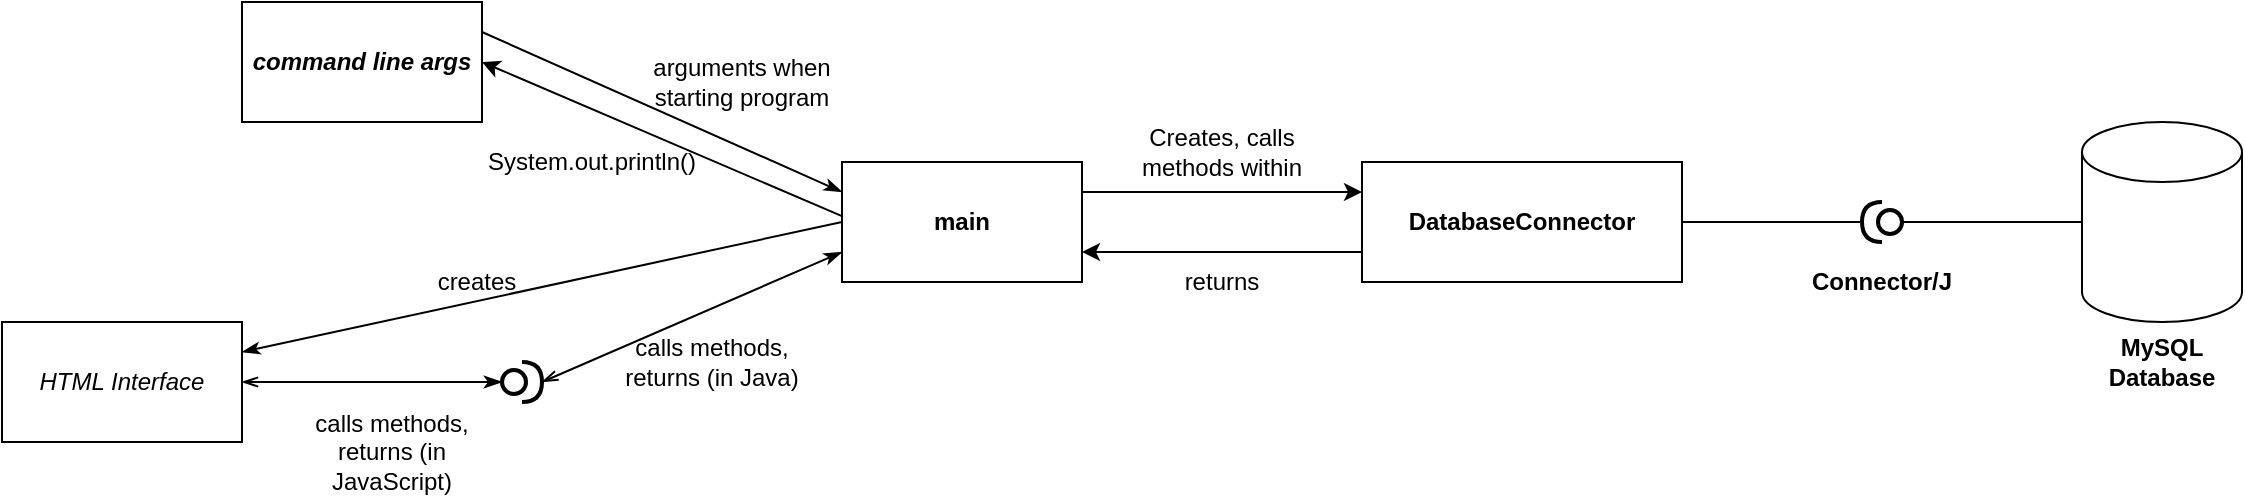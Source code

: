 <mxfile version="16.5.1" type="device"><diagram id="Gd79hReGDYZfW1ElFsxS" name="Page-1"><mxGraphModel dx="1778" dy="1081" grid="1" gridSize="10" guides="1" tooltips="1" connect="1" arrows="1" fold="1" page="1" pageScale="1" pageWidth="1600" pageHeight="1200" math="0" shadow="0"><root><mxCell id="0"/><mxCell id="1" parent="0"/><mxCell id="KhfsNQrQLIjB_zlTefQr-6" style="edgeStyle=orthogonalEdgeStyle;rounded=0;orthogonalLoop=1;jettySize=auto;html=1;exitX=1;exitY=0.25;exitDx=0;exitDy=0;entryX=0;entryY=0.25;entryDx=0;entryDy=0;" edge="1" parent="1" source="KhfsNQrQLIjB_zlTefQr-1" target="KhfsNQrQLIjB_zlTefQr-2"><mxGeometry relative="1" as="geometry"/></mxCell><mxCell id="KhfsNQrQLIjB_zlTefQr-21" style="edgeStyle=none;rounded=0;orthogonalLoop=1;jettySize=auto;html=1;exitX=0;exitY=0.451;exitDx=0;exitDy=0;entryX=1;entryY=0.5;entryDx=0;entryDy=0;endArrow=classic;endFill=1;strokeColor=#000000;exitPerimeter=0;" edge="1" parent="1" source="KhfsNQrQLIjB_zlTefQr-1" target="KhfsNQrQLIjB_zlTefQr-4"><mxGeometry relative="1" as="geometry"/></mxCell><mxCell id="KhfsNQrQLIjB_zlTefQr-30" style="edgeStyle=none;rounded=0;orthogonalLoop=1;jettySize=auto;html=1;exitX=0;exitY=0.5;exitDx=0;exitDy=0;entryX=1;entryY=0.25;entryDx=0;entryDy=0;startArrow=none;startFill=0;endArrow=classicThin;endFill=1;strokeColor=#000000;" edge="1" parent="1" source="KhfsNQrQLIjB_zlTefQr-1" target="KhfsNQrQLIjB_zlTefQr-5"><mxGeometry relative="1" as="geometry"/></mxCell><mxCell id="KhfsNQrQLIjB_zlTefQr-1" value="&lt;b&gt;main&lt;/b&gt;" style="rounded=0;whiteSpace=wrap;html=1;" vertex="1" parent="1"><mxGeometry x="500" y="410" width="120" height="60" as="geometry"/></mxCell><mxCell id="KhfsNQrQLIjB_zlTefQr-7" style="edgeStyle=orthogonalEdgeStyle;rounded=0;orthogonalLoop=1;jettySize=auto;html=1;exitX=0;exitY=0.75;exitDx=0;exitDy=0;entryX=1;entryY=0.75;entryDx=0;entryDy=0;" edge="1" parent="1" source="KhfsNQrQLIjB_zlTefQr-2" target="KhfsNQrQLIjB_zlTefQr-1"><mxGeometry relative="1" as="geometry"/></mxCell><mxCell id="KhfsNQrQLIjB_zlTefQr-9" style="edgeStyle=orthogonalEdgeStyle;rounded=0;orthogonalLoop=1;jettySize=auto;html=1;exitX=1;exitY=0.5;exitDx=0;exitDy=0;entryX=1;entryY=0.5;entryDx=0;entryDy=0;entryPerimeter=0;endArrow=none;endFill=0;fillColor=#e1d5e7;strokeColor=#000000;" edge="1" parent="1" source="KhfsNQrQLIjB_zlTefQr-2" target="KhfsNQrQLIjB_zlTefQr-8"><mxGeometry relative="1" as="geometry"/></mxCell><mxCell id="KhfsNQrQLIjB_zlTefQr-2" value="&lt;b&gt;DatabaseConnector&lt;/b&gt;" style="rounded=0;whiteSpace=wrap;html=1;" vertex="1" parent="1"><mxGeometry x="760" y="410" width="160" height="60" as="geometry"/></mxCell><mxCell id="KhfsNQrQLIjB_zlTefQr-20" style="edgeStyle=none;rounded=0;orthogonalLoop=1;jettySize=auto;html=1;exitX=1;exitY=0.25;exitDx=0;exitDy=0;entryX=0;entryY=0.25;entryDx=0;entryDy=0;endArrow=classicThin;endFill=1;strokeColor=#000000;startArrow=none;startFill=0;" edge="1" parent="1" source="KhfsNQrQLIjB_zlTefQr-4" target="KhfsNQrQLIjB_zlTefQr-1"><mxGeometry relative="1" as="geometry"/></mxCell><mxCell id="KhfsNQrQLIjB_zlTefQr-4" value="&lt;b&gt;&lt;i&gt;command line args&lt;/i&gt;&lt;/b&gt;" style="rounded=0;whiteSpace=wrap;html=1;" vertex="1" parent="1"><mxGeometry x="200" y="330" width="120" height="60" as="geometry"/></mxCell><mxCell id="KhfsNQrQLIjB_zlTefQr-32" style="edgeStyle=none;rounded=0;orthogonalLoop=1;jettySize=auto;html=1;exitX=1;exitY=0.5;exitDx=0;exitDy=0;entryX=0;entryY=0.5;entryDx=0;entryDy=0;entryPerimeter=0;startArrow=openThin;startFill=0;endArrow=classicThin;endFill=1;strokeColor=#000000;" edge="1" parent="1" source="KhfsNQrQLIjB_zlTefQr-5" target="KhfsNQrQLIjB_zlTefQr-29"><mxGeometry relative="1" as="geometry"/></mxCell><mxCell id="KhfsNQrQLIjB_zlTefQr-5" value="&lt;i&gt;HTML Interface&lt;/i&gt;" style="rounded=0;whiteSpace=wrap;html=1;" vertex="1" parent="1"><mxGeometry x="80" y="490" width="120" height="60" as="geometry"/></mxCell><mxCell id="KhfsNQrQLIjB_zlTefQr-11" style="edgeStyle=orthogonalEdgeStyle;rounded=0;orthogonalLoop=1;jettySize=auto;html=1;exitX=0;exitY=0.5;exitDx=0;exitDy=0;exitPerimeter=0;entryX=0;entryY=0.5;entryDx=0;entryDy=0;entryPerimeter=0;endArrow=none;endFill=0;strokeColor=#000000;" edge="1" parent="1" source="KhfsNQrQLIjB_zlTefQr-8" target="KhfsNQrQLIjB_zlTefQr-10"><mxGeometry relative="1" as="geometry"/></mxCell><mxCell id="KhfsNQrQLIjB_zlTefQr-8" value="" style="shape=providedRequiredInterface;html=1;verticalLabelPosition=bottom;sketch=0;strokeWidth=2;fillColor=default;rotation=-180;fontSize=10;strokeColor=default;" vertex="1" parent="1"><mxGeometry x="1010" y="430" width="20" height="20" as="geometry"/></mxCell><mxCell id="KhfsNQrQLIjB_zlTefQr-12" value="&lt;b&gt;MySQL Database&lt;/b&gt;" style="text;html=1;strokeColor=none;fillColor=none;align=center;verticalAlign=middle;whiteSpace=wrap;rounded=0;" vertex="1" parent="1"><mxGeometry x="1120" y="490" width="80" height="40" as="geometry"/></mxCell><mxCell id="KhfsNQrQLIjB_zlTefQr-14" value="&lt;b&gt;Connector/J&lt;/b&gt;" style="text;html=1;strokeColor=none;fillColor=none;align=center;verticalAlign=middle;whiteSpace=wrap;rounded=0;" vertex="1" parent="1"><mxGeometry x="980" y="450" width="80" height="40" as="geometry"/></mxCell><mxCell id="KhfsNQrQLIjB_zlTefQr-15" value="" style="group" vertex="1" connectable="0" parent="1"><mxGeometry x="1120" y="390" width="80" height="100" as="geometry"/></mxCell><mxCell id="KhfsNQrQLIjB_zlTefQr-10" value="" style="shape=cylinder3;whiteSpace=wrap;html=1;boundedLbl=1;backgroundOutline=1;size=15;" vertex="1" parent="KhfsNQrQLIjB_zlTefQr-15"><mxGeometry width="80" height="100" as="geometry"/></mxCell><mxCell id="KhfsNQrQLIjB_zlTefQr-13" value="" style="shape=image;verticalLabelPosition=bottom;labelBackgroundColor=default;verticalAlign=top;aspect=fixed;imageAspect=0;image=https://1000logos.net/wp-content/uploads/2020/08/MySQL-Logo.png;" vertex="1" parent="KhfsNQrQLIjB_zlTefQr-15"><mxGeometry y="40" width="80" height="50" as="geometry"/></mxCell><mxCell id="KhfsNQrQLIjB_zlTefQr-16" value="System.out.println()" style="text;html=1;strokeColor=none;fillColor=none;align=center;verticalAlign=middle;whiteSpace=wrap;rounded=0;" vertex="1" parent="1"><mxGeometry x="340" y="400" width="70" height="20" as="geometry"/></mxCell><mxCell id="KhfsNQrQLIjB_zlTefQr-17" value="returns" style="text;html=1;strokeColor=none;fillColor=none;align=center;verticalAlign=middle;whiteSpace=wrap;rounded=0;" vertex="1" parent="1"><mxGeometry x="630" y="455" width="120" height="30" as="geometry"/></mxCell><mxCell id="KhfsNQrQLIjB_zlTefQr-19" value="Creates, calls methods within" style="text;html=1;strokeColor=none;fillColor=none;align=center;verticalAlign=middle;whiteSpace=wrap;rounded=0;" vertex="1" parent="1"><mxGeometry x="630" y="390" width="120" height="30" as="geometry"/></mxCell><mxCell id="KhfsNQrQLIjB_zlTefQr-25" value="arguments when starting program" style="text;html=1;strokeColor=none;fillColor=none;align=center;verticalAlign=middle;whiteSpace=wrap;rounded=0;" vertex="1" parent="1"><mxGeometry x="390" y="355" width="120" height="30" as="geometry"/></mxCell><mxCell id="KhfsNQrQLIjB_zlTefQr-34" style="edgeStyle=none;rounded=0;orthogonalLoop=1;jettySize=auto;html=1;exitX=1;exitY=0.5;exitDx=0;exitDy=0;exitPerimeter=0;entryX=0;entryY=0.75;entryDx=0;entryDy=0;startArrow=openThin;startFill=0;endArrow=classicThin;endFill=1;strokeColor=#000000;" edge="1" parent="1" source="KhfsNQrQLIjB_zlTefQr-29" target="KhfsNQrQLIjB_zlTefQr-1"><mxGeometry relative="1" as="geometry"/></mxCell><mxCell id="KhfsNQrQLIjB_zlTefQr-29" value="" style="shape=providedRequiredInterface;html=1;verticalLabelPosition=bottom;sketch=0;strokeWidth=2;fillColor=default;rotation=0;fontSize=10;strokeColor=default;" vertex="1" parent="1"><mxGeometry x="330" y="510" width="20" height="20" as="geometry"/></mxCell><mxCell id="KhfsNQrQLIjB_zlTefQr-31" value="creates" style="text;html=1;strokeColor=none;fillColor=none;align=center;verticalAlign=middle;whiteSpace=wrap;rounded=0;" vertex="1" parent="1"><mxGeometry x="295" y="460" width="45" height="20" as="geometry"/></mxCell><mxCell id="KhfsNQrQLIjB_zlTefQr-33" value="calls methods, returns (in Java)" style="text;html=1;strokeColor=none;fillColor=none;align=center;verticalAlign=middle;whiteSpace=wrap;rounded=0;" vertex="1" parent="1"><mxGeometry x="380" y="495" width="110" height="30" as="geometry"/></mxCell><mxCell id="KhfsNQrQLIjB_zlTefQr-35" value="calls methods, returns (in JavaScript)" style="text;html=1;strokeColor=none;fillColor=none;align=center;verticalAlign=middle;whiteSpace=wrap;rounded=0;" vertex="1" parent="1"><mxGeometry x="220" y="540" width="110" height="30" as="geometry"/></mxCell></root></mxGraphModel></diagram></mxfile>